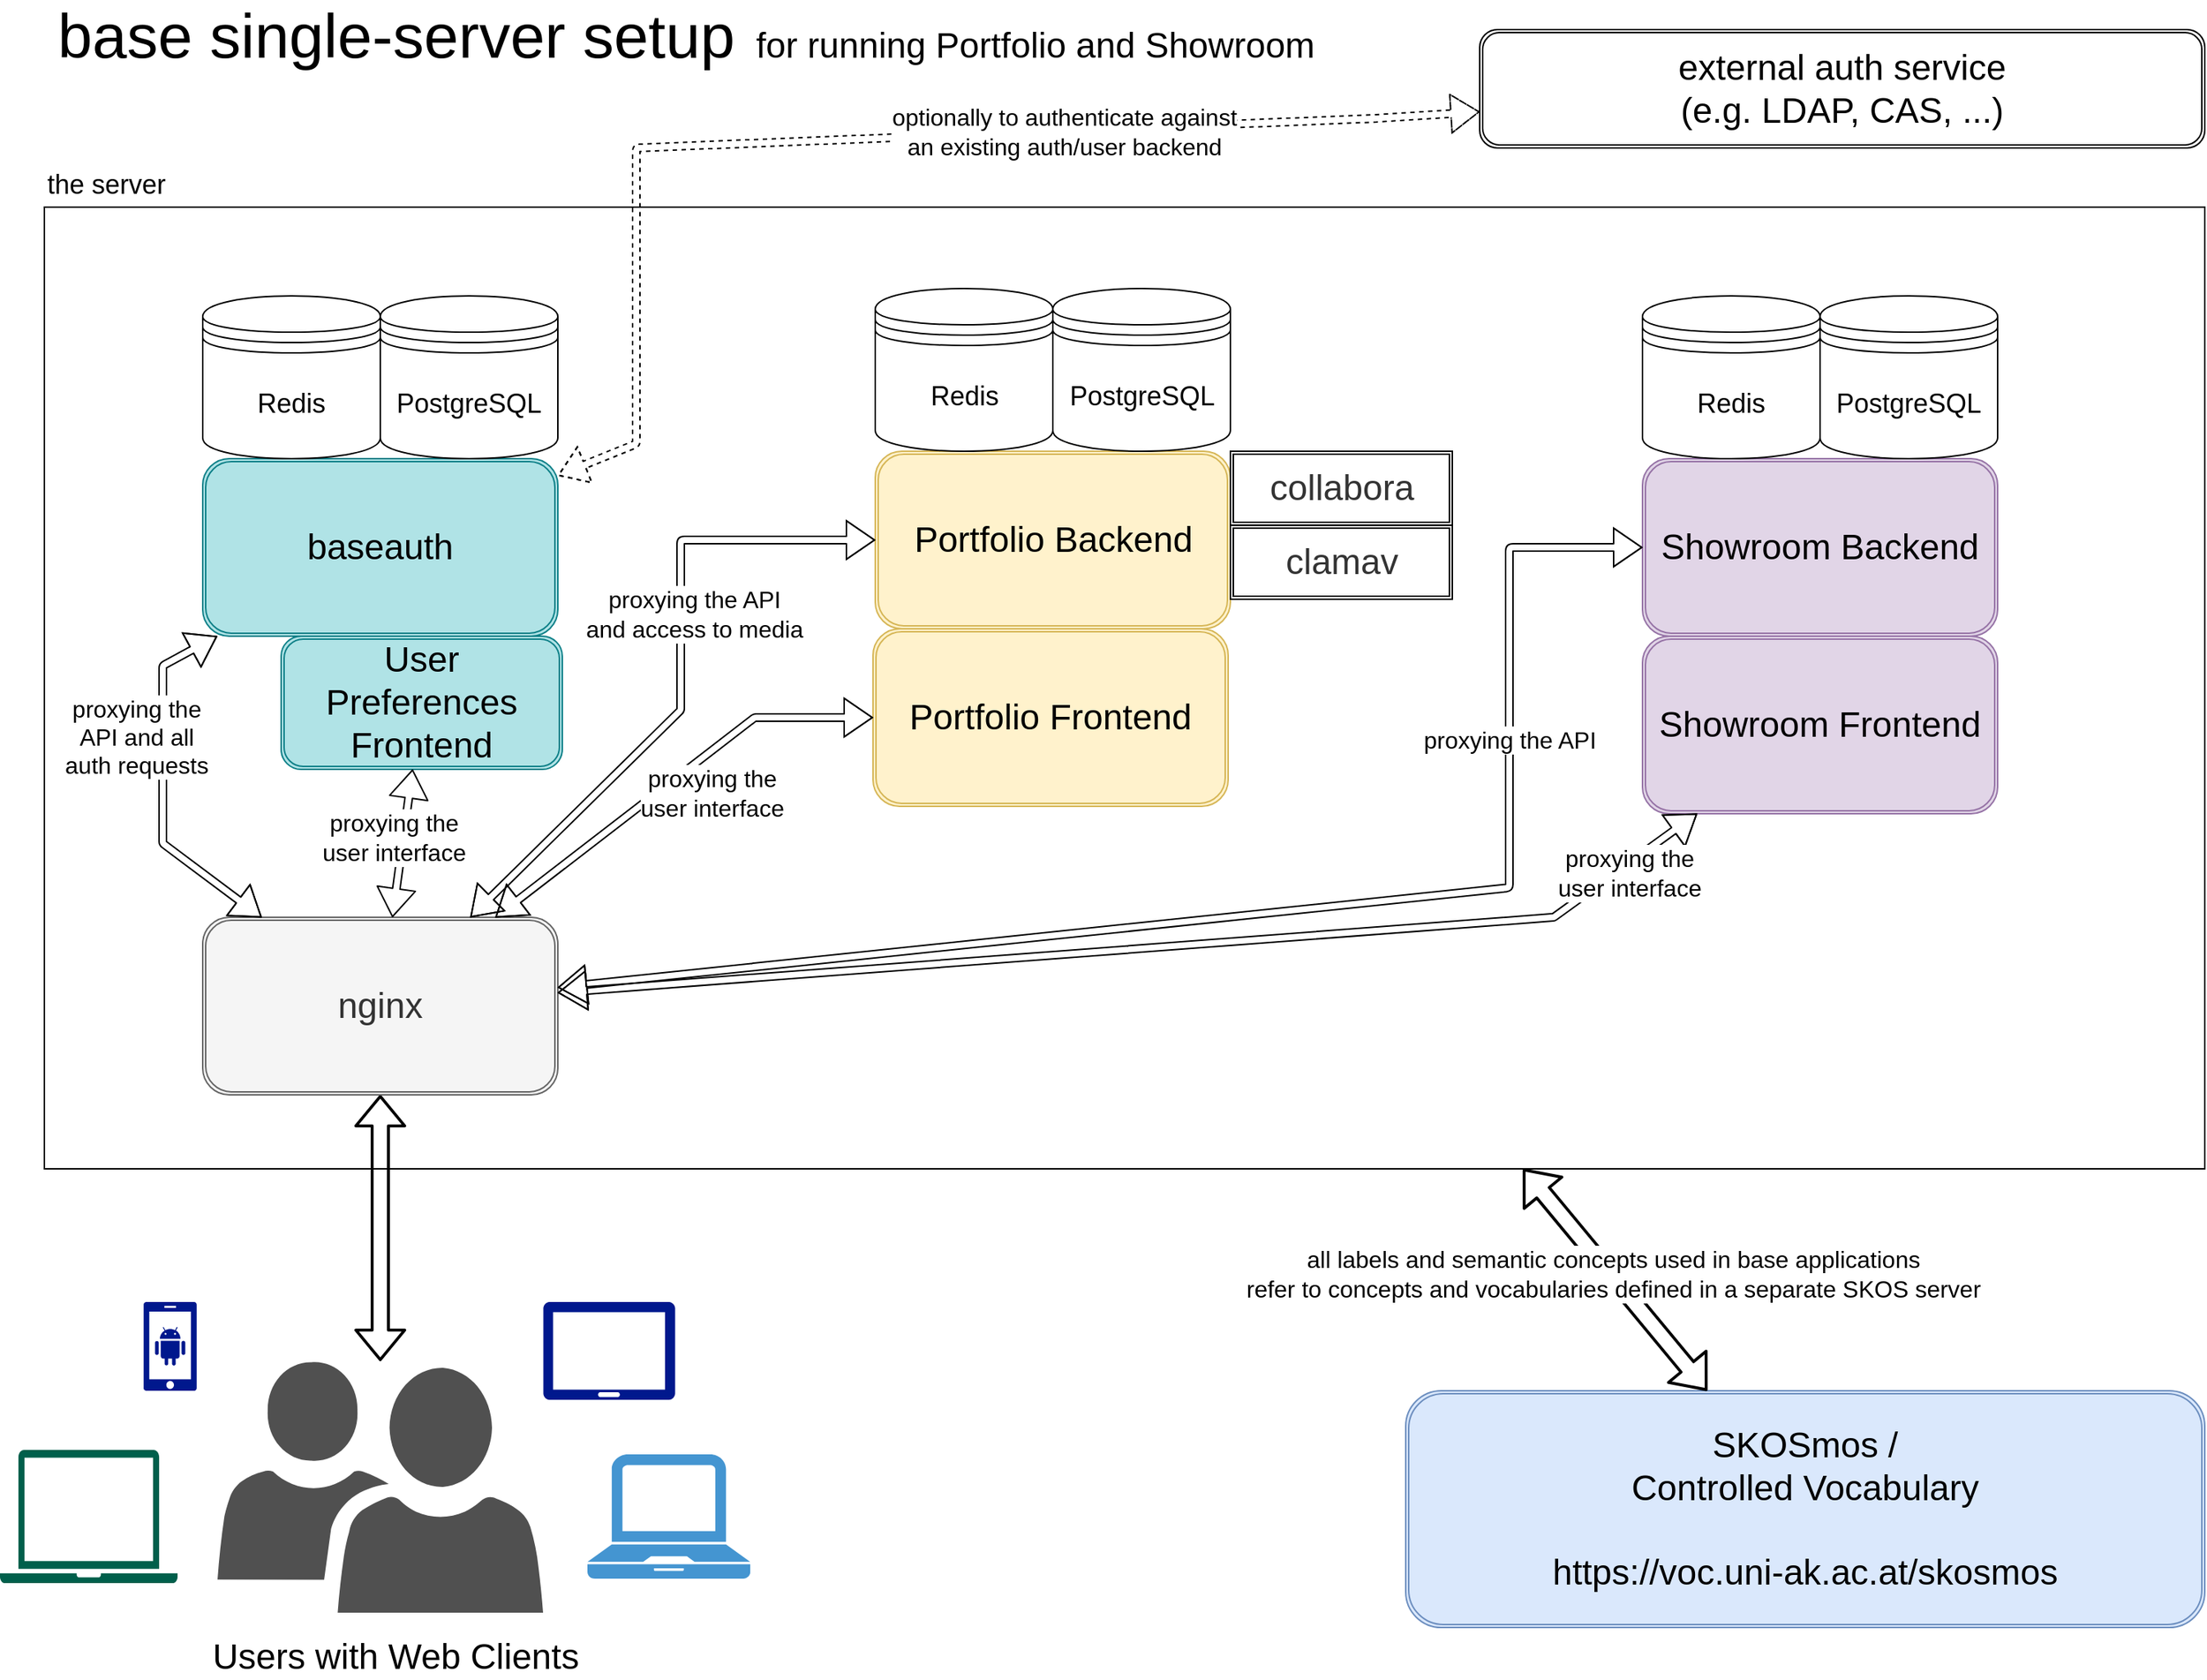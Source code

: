 <mxfile version="22.1.21" type="device">
  <diagram id="7xp1M_v4C3Os5pt223_O" name="Page-1">
    <mxGraphModel dx="1912" dy="1124" grid="1" gridSize="10" guides="1" tooltips="1" connect="1" arrows="1" fold="1" page="1" pageScale="1" pageWidth="1654" pageHeight="1169" math="0" shadow="0">
      <root>
        <mxCell id="0" />
        <mxCell id="1" parent="0" />
        <mxCell id="FfkRFLPGLt1KmbbHb0zq-2" value="&lt;span style=&quot;font-weight: normal;&quot;&gt;&lt;font style=&quot;font-size: 18px;&quot;&gt;the server&lt;/font&gt;&lt;br&gt;&lt;/span&gt;" style="rounded=0;whiteSpace=wrap;html=1;labelPosition=center;verticalLabelPosition=top;align=left;verticalAlign=bottom;fontSize=24;fontStyle=1" parent="1" vertex="1">
          <mxGeometry x="80" y="150" width="1460" height="650" as="geometry" />
        </mxCell>
        <mxCell id="_mjeZIoU27IS8pl8RiCQ-1" value="&lt;font style=&quot;font-size: 24px&quot;&gt;Portfolio Backend&lt;br&gt;&lt;/font&gt;" style="shape=ext;double=1;rounded=1;whiteSpace=wrap;html=1;fillColor=#fff2cc;strokeColor=#d6b656;" parent="1" vertex="1">
          <mxGeometry x="641.5" y="315" width="240" height="120" as="geometry" />
        </mxCell>
        <mxCell id="_mjeZIoU27IS8pl8RiCQ-4" value="&lt;font style=&quot;font-size: 24px&quot;&gt;Showroom Backend&lt;/font&gt;" style="shape=ext;double=1;rounded=1;whiteSpace=wrap;html=1;fillColor=#e1d5e7;strokeColor=#9673a6;" parent="1" vertex="1">
          <mxGeometry x="1160" y="320" width="240" height="120" as="geometry" />
        </mxCell>
        <mxCell id="_mjeZIoU27IS8pl8RiCQ-5" value="&lt;font style=&quot;font-size: 24px&quot;&gt;Showroom Frontend&lt;br&gt;&lt;/font&gt;" style="shape=ext;double=1;rounded=1;whiteSpace=wrap;html=1;fillColor=#e1d5e7;strokeColor=#9673a6;" parent="1" vertex="1">
          <mxGeometry x="1160" y="440" width="240" height="120" as="geometry" />
        </mxCell>
        <mxCell id="_mjeZIoU27IS8pl8RiCQ-6" value="&lt;font style=&quot;font-size: 24px&quot;&gt;baseauth&lt;/font&gt;" style="shape=ext;double=1;rounded=1;whiteSpace=wrap;html=1;fillColor=#b0e3e6;strokeColor=#0e8088;" parent="1" vertex="1">
          <mxGeometry x="187" y="320" width="240" height="120" as="geometry" />
        </mxCell>
        <mxCell id="_mjeZIoU27IS8pl8RiCQ-2" value="&lt;font style=&quot;font-size: 18px&quot;&gt;PostgreSQL&lt;/font&gt;" style="shape=datastore;whiteSpace=wrap;html=1;" parent="1" vertex="1">
          <mxGeometry x="307" y="210" width="120" height="110" as="geometry" />
        </mxCell>
        <mxCell id="_mjeZIoU27IS8pl8RiCQ-15" value="" style="pointerEvents=1;shadow=0;dashed=0;html=1;strokeColor=none;labelPosition=center;verticalLabelPosition=bottom;verticalAlign=top;align=center;fillColor=#505050;shape=mxgraph.mscae.intune.user_group" parent="1" vertex="1">
          <mxGeometry x="197" y="930" width="220" height="170" as="geometry" />
        </mxCell>
        <mxCell id="_mjeZIoU27IS8pl8RiCQ-17" value="" style="pointerEvents=1;shadow=0;dashed=0;html=1;strokeColor=none;fillColor=#4495D1;labelPosition=center;verticalLabelPosition=bottom;verticalAlign=top;align=center;outlineConnect=0;shape=mxgraph.veeam.laptop;" parent="1" vertex="1">
          <mxGeometry x="447" y="993" width="110" height="84" as="geometry" />
        </mxCell>
        <mxCell id="_mjeZIoU27IS8pl8RiCQ-19" value="" style="pointerEvents=1;shadow=0;dashed=0;html=1;strokeColor=none;fillColor=#005F4B;labelPosition=center;verticalLabelPosition=bottom;verticalAlign=top;align=center;outlineConnect=0;shape=mxgraph.veeam2.laptop;" parent="1" vertex="1">
          <mxGeometry x="50" y="990" width="120" height="90" as="geometry" />
        </mxCell>
        <mxCell id="_mjeZIoU27IS8pl8RiCQ-20" value="" style="aspect=fixed;pointerEvents=1;shadow=0;dashed=0;html=1;strokeColor=none;labelPosition=center;verticalLabelPosition=bottom;verticalAlign=top;align=center;fillColor=#00188D;shape=mxgraph.mscae.enterprise.android_phone" parent="1" vertex="1">
          <mxGeometry x="147" y="890" width="36" height="60" as="geometry" />
        </mxCell>
        <mxCell id="_mjeZIoU27IS8pl8RiCQ-23" value="" style="aspect=fixed;pointerEvents=1;shadow=0;dashed=0;html=1;strokeColor=none;labelPosition=center;verticalLabelPosition=bottom;verticalAlign=top;align=center;fillColor=#00188D;shape=mxgraph.azure.tablet;" parent="1" vertex="1">
          <mxGeometry x="417" y="890" width="89.41" height="66.16" as="geometry" />
        </mxCell>
        <mxCell id="_mjeZIoU27IS8pl8RiCQ-25" value="&lt;font style=&quot;font-size: 24px&quot;&gt;Users with Web Clients&lt;/font&gt;" style="text;html=1;align=center;verticalAlign=middle;resizable=0;points=[];autosize=1;" parent="1" vertex="1">
          <mxGeometry x="187" y="1120" width="260" height="20" as="geometry" />
        </mxCell>
        <mxCell id="_mjeZIoU27IS8pl8RiCQ-38" value="" style="shape=flexArrow;endArrow=classic;startArrow=classic;html=1;strokeWidth=2;" parent="1" source="_mjeZIoU27IS8pl8RiCQ-15" target="FfkRFLPGLt1KmbbHb0zq-3" edge="1">
          <mxGeometry width="50" height="50" relative="1" as="geometry">
            <mxPoint x="-13" y="810" as="sourcePoint" />
            <mxPoint x="437" y="740" as="targetPoint" />
          </mxGeometry>
        </mxCell>
        <mxCell id="_mjeZIoU27IS8pl8RiCQ-39" value="&lt;font style=&quot;font-size: 24px;&quot;&gt;SKOSmos /&lt;br&gt;&lt;span style=&quot;font-size: 24px;&quot;&gt;Controlled Vocabulary&lt;/span&gt;&lt;br&gt;&lt;br&gt;&lt;span style=&quot;font-size: 24px;&quot;&gt;https://voc.uni-ak.ac.at/skosmos&lt;/span&gt;&lt;br&gt;&lt;/font&gt;" style="shape=ext;double=1;rounded=1;whiteSpace=wrap;html=1;fillColor=#dae8fc;strokeColor=#6c8ebf;" parent="1" vertex="1">
          <mxGeometry x="1000" y="950" width="540" height="160" as="geometry" />
        </mxCell>
        <mxCell id="kXSnY1vcx2NjHcQuihnl-1" value="&lt;font style=&quot;font-size: 18px&quot;&gt;Redis&lt;/font&gt;" style="shape=datastore;whiteSpace=wrap;html=1;" parent="1" vertex="1">
          <mxGeometry x="187" y="210" width="120" height="110" as="geometry" />
        </mxCell>
        <mxCell id="FfkRFLPGLt1KmbbHb0zq-1" value="&lt;font style=&quot;font-size: 24px&quot;&gt;Portfolio Frontend&lt;br&gt;&lt;/font&gt;" style="shape=ext;double=1;rounded=1;whiteSpace=wrap;html=1;fillColor=#fff2cc;strokeColor=#d6b656;" parent="1" vertex="1">
          <mxGeometry x="640" y="435" width="240" height="120" as="geometry" />
        </mxCell>
        <mxCell id="FfkRFLPGLt1KmbbHb0zq-3" value="&lt;font style=&quot;font-size: 24px&quot;&gt;nginx&lt;/font&gt;" style="shape=ext;double=1;rounded=1;whiteSpace=wrap;html=1;fillColor=#f5f5f5;strokeColor=#666666;fontColor=#333333;" parent="1" vertex="1">
          <mxGeometry x="187" y="630" width="240" height="120" as="geometry" />
        </mxCell>
        <mxCell id="FfkRFLPGLt1KmbbHb0zq-4" value="&lt;font style=&quot;font-size: 18px&quot;&gt;PostgreSQL&lt;/font&gt;" style="shape=datastore;whiteSpace=wrap;html=1;" parent="1" vertex="1">
          <mxGeometry x="761.5" y="205" width="120" height="110" as="geometry" />
        </mxCell>
        <mxCell id="FfkRFLPGLt1KmbbHb0zq-5" value="&lt;font style=&quot;font-size: 18px&quot;&gt;Redis&lt;/font&gt;" style="shape=datastore;whiteSpace=wrap;html=1;" parent="1" vertex="1">
          <mxGeometry x="641.5" y="205" width="120" height="110" as="geometry" />
        </mxCell>
        <mxCell id="FfkRFLPGLt1KmbbHb0zq-6" value="&lt;font style=&quot;font-size: 18px&quot;&gt;PostgreSQL&lt;/font&gt;" style="shape=datastore;whiteSpace=wrap;html=1;" parent="1" vertex="1">
          <mxGeometry x="1280" y="210" width="120" height="110" as="geometry" />
        </mxCell>
        <mxCell id="FfkRFLPGLt1KmbbHb0zq-7" value="&lt;font style=&quot;font-size: 18px&quot;&gt;Redis&lt;/font&gt;" style="shape=datastore;whiteSpace=wrap;html=1;" parent="1" vertex="1">
          <mxGeometry x="1160" y="210" width="120" height="110" as="geometry" />
        </mxCell>
        <mxCell id="FfkRFLPGLt1KmbbHb0zq-9" value="&lt;font style=&quot;font-size: 24px&quot;&gt;collabora&lt;/font&gt;" style="shape=ext;double=1;rounded=0;whiteSpace=wrap;html=1;fillColor=none;strokeColor=#000000;fontColor=#333333;" parent="1" vertex="1">
          <mxGeometry x="881.5" y="315" width="150" height="50" as="geometry" />
        </mxCell>
        <mxCell id="FfkRFLPGLt1KmbbHb0zq-10" value="&lt;font style=&quot;font-size: 24px&quot;&gt;clamav&lt;/font&gt;" style="shape=ext;double=1;rounded=0;whiteSpace=wrap;html=1;fillColor=none;strokeColor=#000000;fontColor=#333333;" parent="1" vertex="1">
          <mxGeometry x="881.5" y="365" width="150" height="50" as="geometry" />
        </mxCell>
        <mxCell id="FfkRFLPGLt1KmbbHb0zq-11" value="" style="shape=flexArrow;endArrow=classic;startArrow=classic;html=1;strokeWidth=1;width=5;" parent="1" source="FfkRFLPGLt1KmbbHb0zq-3" target="_mjeZIoU27IS8pl8RiCQ-6" edge="1">
          <mxGeometry width="50" height="50" relative="1" as="geometry">
            <mxPoint x="300" y="630" as="sourcePoint" />
            <mxPoint x="300" y="450" as="targetPoint" />
            <Array as="points">
              <mxPoint x="160" y="580" />
              <mxPoint x="160" y="460" />
            </Array>
          </mxGeometry>
        </mxCell>
        <mxCell id="FfkRFLPGLt1KmbbHb0zq-12" value="" style="shape=flexArrow;endArrow=classic;startArrow=classic;html=1;strokeWidth=1;width=5;" parent="1" source="FfkRFLPGLt1KmbbHb0zq-3" target="_mjeZIoU27IS8pl8RiCQ-1" edge="1">
          <mxGeometry width="50" height="50" relative="1" as="geometry">
            <mxPoint x="317" y="640" as="sourcePoint" />
            <mxPoint x="317" y="450" as="targetPoint" />
            <Array as="points">
              <mxPoint x="510" y="490" />
              <mxPoint x="510" y="375" />
            </Array>
          </mxGeometry>
        </mxCell>
        <mxCell id="FfkRFLPGLt1KmbbHb0zq-13" value="" style="shape=flexArrow;endArrow=classic;startArrow=classic;html=1;strokeWidth=1;width=5;" parent="1" source="FfkRFLPGLt1KmbbHb0zq-3" target="FfkRFLPGLt1KmbbHb0zq-1" edge="1">
          <mxGeometry width="50" height="50" relative="1" as="geometry">
            <mxPoint x="317" y="640" as="sourcePoint" />
            <mxPoint x="317" y="450" as="targetPoint" />
            <Array as="points">
              <mxPoint x="560" y="495" />
            </Array>
          </mxGeometry>
        </mxCell>
        <mxCell id="FfkRFLPGLt1KmbbHb0zq-14" value="" style="shape=flexArrow;endArrow=classic;startArrow=classic;html=1;strokeWidth=1;width=5;" parent="1" source="FfkRFLPGLt1KmbbHb0zq-3" target="_mjeZIoU27IS8pl8RiCQ-4" edge="1">
          <mxGeometry width="50" height="50" relative="1" as="geometry">
            <mxPoint x="437" y="648" as="sourcePoint" />
            <mxPoint x="650" y="557" as="targetPoint" />
            <Array as="points">
              <mxPoint x="1070" y="610" />
              <mxPoint x="1070" y="380" />
            </Array>
          </mxGeometry>
        </mxCell>
        <mxCell id="FfkRFLPGLt1KmbbHb0zq-15" value="" style="shape=flexArrow;endArrow=classic;startArrow=classic;html=1;strokeWidth=1;width=5;" parent="1" source="FfkRFLPGLt1KmbbHb0zq-3" target="_mjeZIoU27IS8pl8RiCQ-5" edge="1">
          <mxGeometry width="50" height="50" relative="1" as="geometry">
            <mxPoint x="437" y="648" as="sourcePoint" />
            <mxPoint x="650" y="557" as="targetPoint" />
            <Array as="points">
              <mxPoint x="1100" y="630" />
            </Array>
          </mxGeometry>
        </mxCell>
        <mxCell id="FfkRFLPGLt1KmbbHb0zq-16" value="proxying the&lt;br&gt;user interface" style="edgeLabel;html=1;align=center;verticalAlign=middle;resizable=0;points=[];fontSize=16;" parent="FfkRFLPGLt1KmbbHb0zq-15" vertex="1" connectable="0">
          <mxGeometry x="0.297" y="1" relative="1" as="geometry">
            <mxPoint x="210" y="-41" as="offset" />
          </mxGeometry>
        </mxCell>
        <mxCell id="FfkRFLPGLt1KmbbHb0zq-17" value="proxying the&lt;br&gt;user interface" style="edgeLabel;html=1;align=center;verticalAlign=middle;resizable=0;points=[];fontSize=16;" parent="1" vertex="1" connectable="0">
          <mxGeometry x="549.997" y="569.999" as="geometry">
            <mxPoint x="-19" y="-24" as="offset" />
          </mxGeometry>
        </mxCell>
        <mxCell id="FfkRFLPGLt1KmbbHb0zq-18" value="proxying the API" style="edgeLabel;html=1;align=center;verticalAlign=middle;resizable=0;points=[];fontSize=16;" parent="1" vertex="1" connectable="0">
          <mxGeometry x="1069.997" y="509.999" as="geometry" />
        </mxCell>
        <mxCell id="FfkRFLPGLt1KmbbHb0zq-19" value="proxying the API&lt;br&gt;and access to media" style="edgeLabel;html=1;align=center;verticalAlign=middle;resizable=0;points=[];fontSize=16;" parent="1" vertex="1" connectable="0">
          <mxGeometry x="839.997" y="579.999" as="geometry">
            <mxPoint x="-321" y="-155" as="offset" />
          </mxGeometry>
        </mxCell>
        <mxCell id="FfkRFLPGLt1KmbbHb0zq-20" value="proxying the&lt;br&gt;API and all&lt;br&gt;auth requests" style="edgeLabel;html=1;align=center;verticalAlign=middle;resizable=0;points=[];fontSize=16;" parent="1" vertex="1" connectable="0">
          <mxGeometry x="146.997" y="509.999" as="geometry">
            <mxPoint x="-5" y="-2" as="offset" />
          </mxGeometry>
        </mxCell>
        <mxCell id="FfkRFLPGLt1KmbbHb0zq-21" value="&lt;span style=&quot;font-size: 24px;&quot;&gt;User&lt;br&gt;Preferences&lt;br&gt;Frontend&lt;br&gt;&lt;/span&gt;" style="shape=ext;double=1;rounded=1;whiteSpace=wrap;html=1;fillColor=#b0e3e6;strokeColor=#0e8088;" parent="1" vertex="1">
          <mxGeometry x="240" y="440" width="190" height="90" as="geometry" />
        </mxCell>
        <mxCell id="FfkRFLPGLt1KmbbHb0zq-22" value="" style="shape=flexArrow;endArrow=classic;startArrow=classic;html=1;strokeWidth=1;width=5;" parent="1" source="FfkRFLPGLt1KmbbHb0zq-3" target="FfkRFLPGLt1KmbbHb0zq-21" edge="1">
          <mxGeometry width="50" height="50" relative="1" as="geometry">
            <mxPoint x="237" y="640" as="sourcePoint" />
            <mxPoint x="30" y="590" as="targetPoint" />
            <Array as="points" />
          </mxGeometry>
        </mxCell>
        <mxCell id="FfkRFLPGLt1KmbbHb0zq-23" value="proxying the&lt;br&gt;user interface" style="edgeLabel;html=1;align=center;verticalAlign=middle;resizable=0;points=[];fontSize=16;" parent="1" vertex="1" connectable="0">
          <mxGeometry x="334.997" y="599.999" as="geometry">
            <mxPoint x="-19" y="-24" as="offset" />
          </mxGeometry>
        </mxCell>
        <mxCell id="FfkRFLPGLt1KmbbHb0zq-24" value="" style="shape=flexArrow;endArrow=classic;startArrow=classic;html=1;strokeWidth=2;" parent="1" source="_mjeZIoU27IS8pl8RiCQ-39" target="FfkRFLPGLt1KmbbHb0zq-2" edge="1">
          <mxGeometry width="50" height="50" relative="1" as="geometry">
            <mxPoint x="1210" y="940" as="sourcePoint" />
            <mxPoint x="1210" y="760" as="targetPoint" />
          </mxGeometry>
        </mxCell>
        <mxCell id="FfkRFLPGLt1KmbbHb0zq-25" value="Text" style="edgeLabel;html=1;align=center;verticalAlign=middle;resizable=0;points=[];" parent="FfkRFLPGLt1KmbbHb0zq-24" vertex="1" connectable="0">
          <mxGeometry x="0.07" y="2" relative="1" as="geometry">
            <mxPoint as="offset" />
          </mxGeometry>
        </mxCell>
        <mxCell id="FfkRFLPGLt1KmbbHb0zq-26" value="&lt;font style=&quot;font-size: 16px;&quot;&gt;all labels and semantic concepts used in base applications&lt;br&gt;refer to concepts and vocabularies defined in a separate SKOS server&lt;/font&gt;" style="edgeLabel;html=1;align=center;verticalAlign=middle;resizable=0;points=[];" parent="FfkRFLPGLt1KmbbHb0zq-24" vertex="1" connectable="0">
          <mxGeometry x="0.045" y="-1" relative="1" as="geometry">
            <mxPoint as="offset" />
          </mxGeometry>
        </mxCell>
        <mxCell id="FfkRFLPGLt1KmbbHb0zq-27" value="base single-server setup" style="text;html=1;strokeColor=none;fillColor=none;align=left;verticalAlign=middle;whiteSpace=wrap;rounded=0;fontSize=42;" parent="1" vertex="1">
          <mxGeometry x="87" y="20" width="503" height="30" as="geometry" />
        </mxCell>
        <mxCell id="FfkRFLPGLt1KmbbHb0zq-28" value="for running Portfolio and Showroom" style="text;html=1;strokeColor=none;fillColor=none;align=left;verticalAlign=top;whiteSpace=wrap;rounded=0;fontSize=24;" parent="1" vertex="1">
          <mxGeometry x="558.5" y="20" width="503" height="30" as="geometry" />
        </mxCell>
        <mxCell id="FfkRFLPGLt1KmbbHb0zq-29" value="&lt;font style=&quot;font-size: 24px&quot;&gt;external auth service&lt;br&gt;(e.g. LDAP, CAS, ...)&lt;br&gt;&lt;/font&gt;" style="shape=ext;double=1;rounded=1;whiteSpace=wrap;html=1;" parent="1" vertex="1">
          <mxGeometry x="1050" y="30" width="490" height="80" as="geometry" />
        </mxCell>
        <mxCell id="FfkRFLPGLt1KmbbHb0zq-30" value="" style="shape=flexArrow;endArrow=classic;startArrow=classic;html=1;strokeWidth=1;width=5;dashed=1;" parent="1" source="_mjeZIoU27IS8pl8RiCQ-6" target="FfkRFLPGLt1KmbbHb0zq-29" edge="1">
          <mxGeometry width="50" height="50" relative="1" as="geometry">
            <mxPoint x="325" y="610" as="sourcePoint" />
            <mxPoint x="339" y="510" as="targetPoint" />
            <Array as="points">
              <mxPoint x="480" y="310" />
              <mxPoint x="480" y="110" />
              <mxPoint x="980" y="90" />
            </Array>
          </mxGeometry>
        </mxCell>
        <mxCell id="FfkRFLPGLt1KmbbHb0zq-31" value="&lt;font style=&quot;font-size: 16px;&quot;&gt;optionally to authenticate against&lt;br&gt;an existing auth/user backend&lt;/font&gt;" style="edgeLabel;html=1;align=center;verticalAlign=middle;resizable=0;points=[];" parent="FfkRFLPGLt1KmbbHb0zq-30" vertex="1" connectable="0">
          <mxGeometry x="0.319" relative="1" as="geometry">
            <mxPoint as="offset" />
          </mxGeometry>
        </mxCell>
      </root>
    </mxGraphModel>
  </diagram>
</mxfile>
